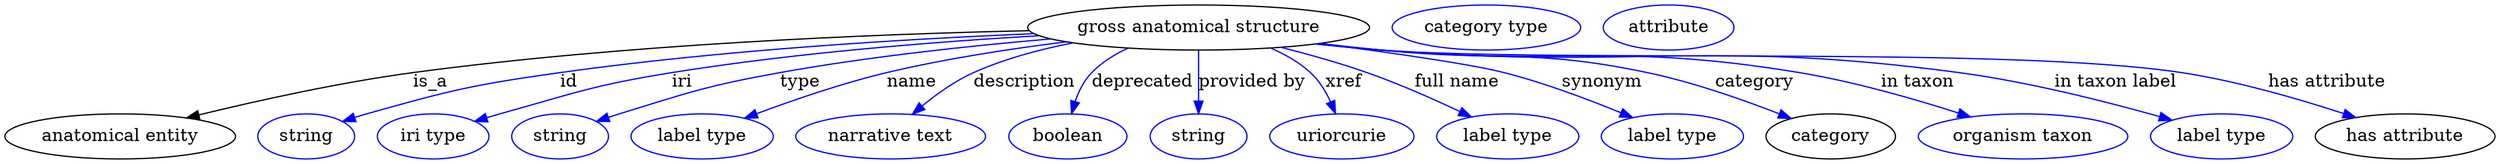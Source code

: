 digraph {
	graph [bb="0,0,1979.1,123"];
	node [label="\N"];
	"gross anatomical structure"	[height=0.5,
		label="gross anatomical structure",
		pos="948.64,105",
		width=3.7733];
	"anatomical entity"	[height=0.5,
		pos="91.642,18",
		width=2.5456];
	"gross anatomical structure" -> "anatomical entity"	[label=is_a,
		lp="339.64,61.5",
		pos="e,144.67,32.781 814.09,102.43 687.53,99.533 493,91.445 325.64,69 267.14,61.155 201.5,46.617 154.67,35.232"];
	id	[color=blue,
		height=0.5,
		label=string,
		pos="239.64,18",
		width=1.0652];
	"gross anatomical structure" -> id	[color=blue,
		label=id,
		lp="451.64,61.5",
		pos="e,268.63,29.966 818.39,99.886 716.32,95.474 570.93,86.573 444.64,69 374.02,59.174 356.29,55.278 287.64,36 284.54,35.128 281.34,34.158 \
278.14,33.138",
		style=solid];
	iri	[color=blue,
		height=0.5,
		label="iri type",
		pos="340.64,18",
		width=1.2277];
	"gross anatomical structure" -> iri	[color=blue,
		label=iri,
		lp="538.64,61.5",
		pos="e,374.2,29.94 821.81,98.483 738.62,93.612 627.69,84.74 530.64,69 479.49,60.704 422.14,44.645 383.95,32.959",
		style=solid];
	type	[color=blue,
		height=0.5,
		label=string,
		pos="441.64,18",
		width=1.0652];
	"gross anatomical structure" -> type	[color=blue,
		label=type,
		lp="632.64,61.5",
		pos="e,470.58,29.953 831.27,95.868 767.47,90.384 687.37,81.773 616.64,69 558.83,58.559 544.77,53.344 488.64,36 485.88,35.147 483.05,34.229 \
480.2,33.277",
		style=solid];
	name	[color=blue,
		height=0.5,
		label="label type",
		pos="554.64,18",
		width=1.5707];
	"gross anatomical structure" -> name	[color=blue,
		label=name,
		lp="720.64,61.5",
		pos="e,588.32,32.579 843.13,93.59 798.77,88.06 746.84,80.065 700.64,69 665.45,60.571 626.75,47.117 598.04,36.287",
		style=solid];
	description	[color=blue,
		height=0.5,
		label="narrative text",
		pos="704.64,18",
		width=2.0943];
	"gross anatomical structure" -> description	[color=blue,
		label=description,
		lp="810.14,61.5",
		pos="e,721.66,35.679 848.1,92.757 821.81,87.575 794.03,80.018 769.64,69 755.13,62.443 740.89,52.071 729.46,42.469",
		style=solid];
	deprecated	[color=blue,
		height=0.5,
		label=boolean,
		pos="844.64,18",
		width=1.2999];
	"gross anatomical structure" -> deprecated	[color=blue,
		label=deprecated,
		lp="904.14,61.5",
		pos="e,847.56,36.167 892.45,88.512 881.88,83.607 871.65,77.236 863.64,69 857.47,62.659 853.26,54.114 850.41,45.882",
		style=solid];
	"provided by"	[color=blue,
		height=0.5,
		label=string,
		pos="947.64,18",
		width=1.0652];
	"gross anatomical structure" -> "provided by"	[color=blue,
		label="provided by",
		lp="991.14,61.5",
		pos="e,947.84,36.175 948.44,86.799 948.3,75.163 948.12,59.548 947.96,46.237",
		style=solid];
	xref	[color=blue,
		height=0.5,
		label=uriorcurie,
		pos="1061.6,18",
		width=1.5887];
	"gross anatomical structure" -> xref	[color=blue,
		label=xref,
		lp="1063.1,61.5",
		pos="e,1056.9,36.258 1006.5,88.566 1017.7,83.645 1028.8,77.253 1037.6,69 1044.4,62.686 1049.5,54.045 1053.2,45.723",
		style=solid];
	"full name"	[color=blue,
		height=0.5,
		label="label type",
		pos="1193.6,18",
		width=1.5707];
	"gross anatomical structure" -> "full name"	[color=blue,
		label="full name",
		lp="1153.1,61.5",
		pos="e,1164.7,33.488 1013.5,89.17 1035.4,83.581 1059.8,76.693 1081.6,69 1106.8,60.128 1134.2,47.945 1155.6,37.827",
		style=solid];
	synonym	[color=blue,
		height=0.5,
		label="label type",
		pos="1324.6,18",
		width=1.5707];
	"gross anatomical structure" -> synonym	[color=blue,
		label=synonym,
		lp="1268.6,61.5",
		pos="e,1293,32.985 1044.6,92.247 1099.8,85.065 1163.4,75.955 1190.6,69 1222.5,60.844 1257.3,47.728 1283.5,36.975",
		style=solid];
	category	[height=0.5,
		pos="1450.6,18",
		width=1.4263];
	"gross anatomical structure" -> category	[color=blue,
		label=category,
		lp="1390.1,61.5",
		pos="e,1419.1,32.325 1044.9,92.28 1061.2,90.426 1077.9,88.596 1093.6,87 1187.3,77.519 1212.5,88.392 1304.6,69 1341,61.337 1380.9,47.284 \
1409.7,36.024",
		style=solid];
	"in taxon"	[color=blue,
		height=0.5,
		label="organism taxon",
		pos="1603.6,18",
		width=2.3109];
	"gross anatomical structure" -> "in taxon"	[color=blue,
		label="in taxon",
		lp="1519.6,61.5",
		pos="e,1561.8,33.575 1043.3,92.036 1060.1,90.166 1077.4,88.395 1093.6,87 1240.9,74.39 1279.9,93.127 1425.6,69 1469.1,61.814 1517,47.983 \
1552.2,36.686",
		style=solid];
	"in taxon label"	[color=blue,
		height=0.5,
		label="label type",
		pos="1761.6,18",
		width=1.5707];
	"gross anatomical structure" -> "in taxon label"	[color=blue,
		label="in taxon label",
		lp="1677.1,61.5",
		pos="e,1722,31.032 1042.5,91.917 1059.5,90.037 1077.1,88.293 1093.6,87 1297.2,71.102 1350.3,96.072 1552.6,69 1608.1,61.58 1670.3,45.693 \
1712.3,33.807",
		style=solid];
	"has attribute"	[height=0.5,
		pos="1907.6,18",
		width=1.9859];
	"gross anatomical structure" -> "has attribute"	[color=blue,
		label="has attribute",
		lp="1845.6,61.5",
		pos="e,1868.3,33.062 1041.7,91.852 1059,89.955 1076.8,88.221 1093.6,87 1234.7,76.758 1589.9,90.278 1729.6,69 1774.2,62.222 1823.4,47.854 \
1858.7,36.252",
		style=solid];
	"named thing_category"	[color=blue,
		height=0.5,
		label="category type",
		pos="1177.6,105",
		width=2.0762];
	"organismal entity_has attribute"	[color=blue,
		height=0.5,
		label=attribute,
		pos="1322.6,105",
		width=1.4443];
}

